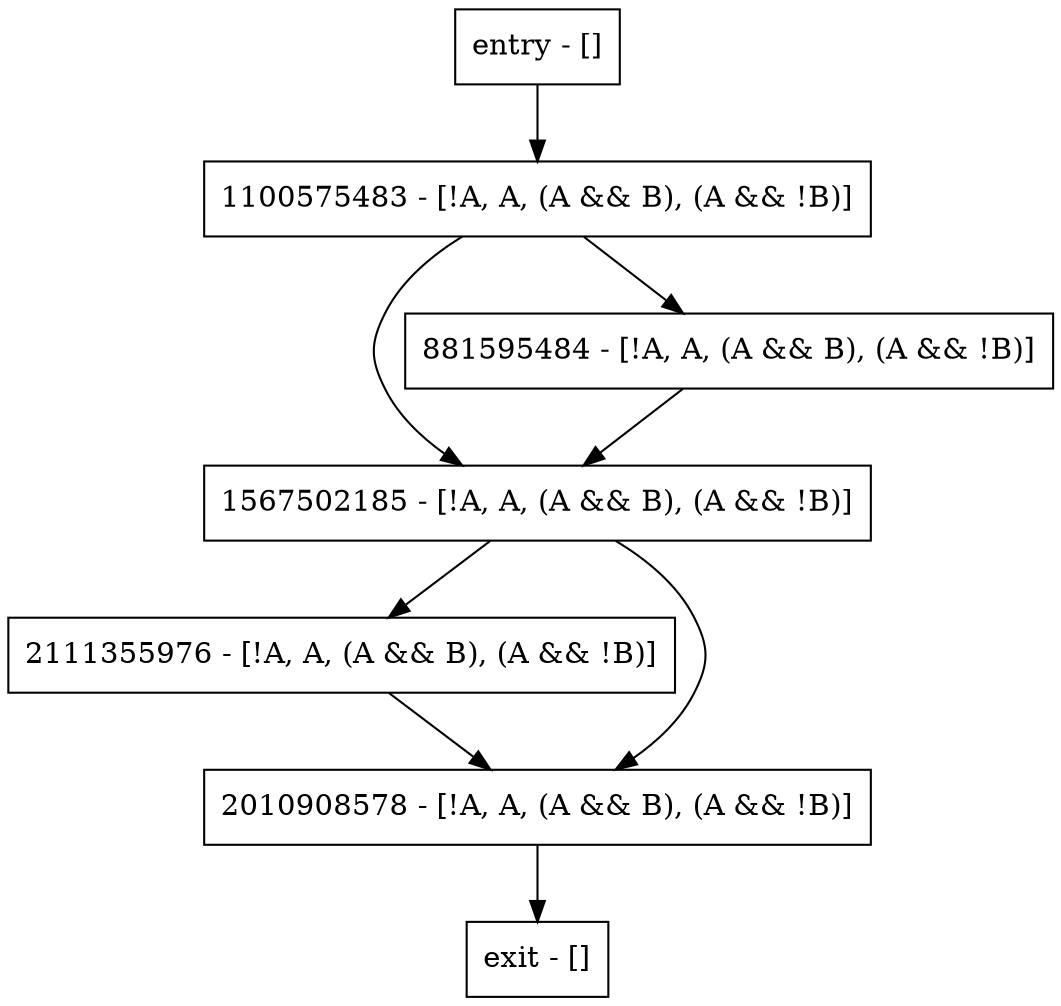 digraph main {
node [shape=record];
1100575483 [label="1100575483 - [!A, A, (A && B), (A && !B)]"];
1567502185 [label="1567502185 - [!A, A, (A && B), (A && !B)]"];
entry [label="entry - []"];
exit [label="exit - []"];
2111355976 [label="2111355976 - [!A, A, (A && B), (A && !B)]"];
2010908578 [label="2010908578 - [!A, A, (A && B), (A && !B)]"];
881595484 [label="881595484 - [!A, A, (A && B), (A && !B)]"];
entry;
exit;
1100575483 -> 1567502185;
1100575483 -> 881595484;
1567502185 -> 2111355976;
1567502185 -> 2010908578;
entry -> 1100575483;
2111355976 -> 2010908578;
2010908578 -> exit;
881595484 -> 1567502185;
}

